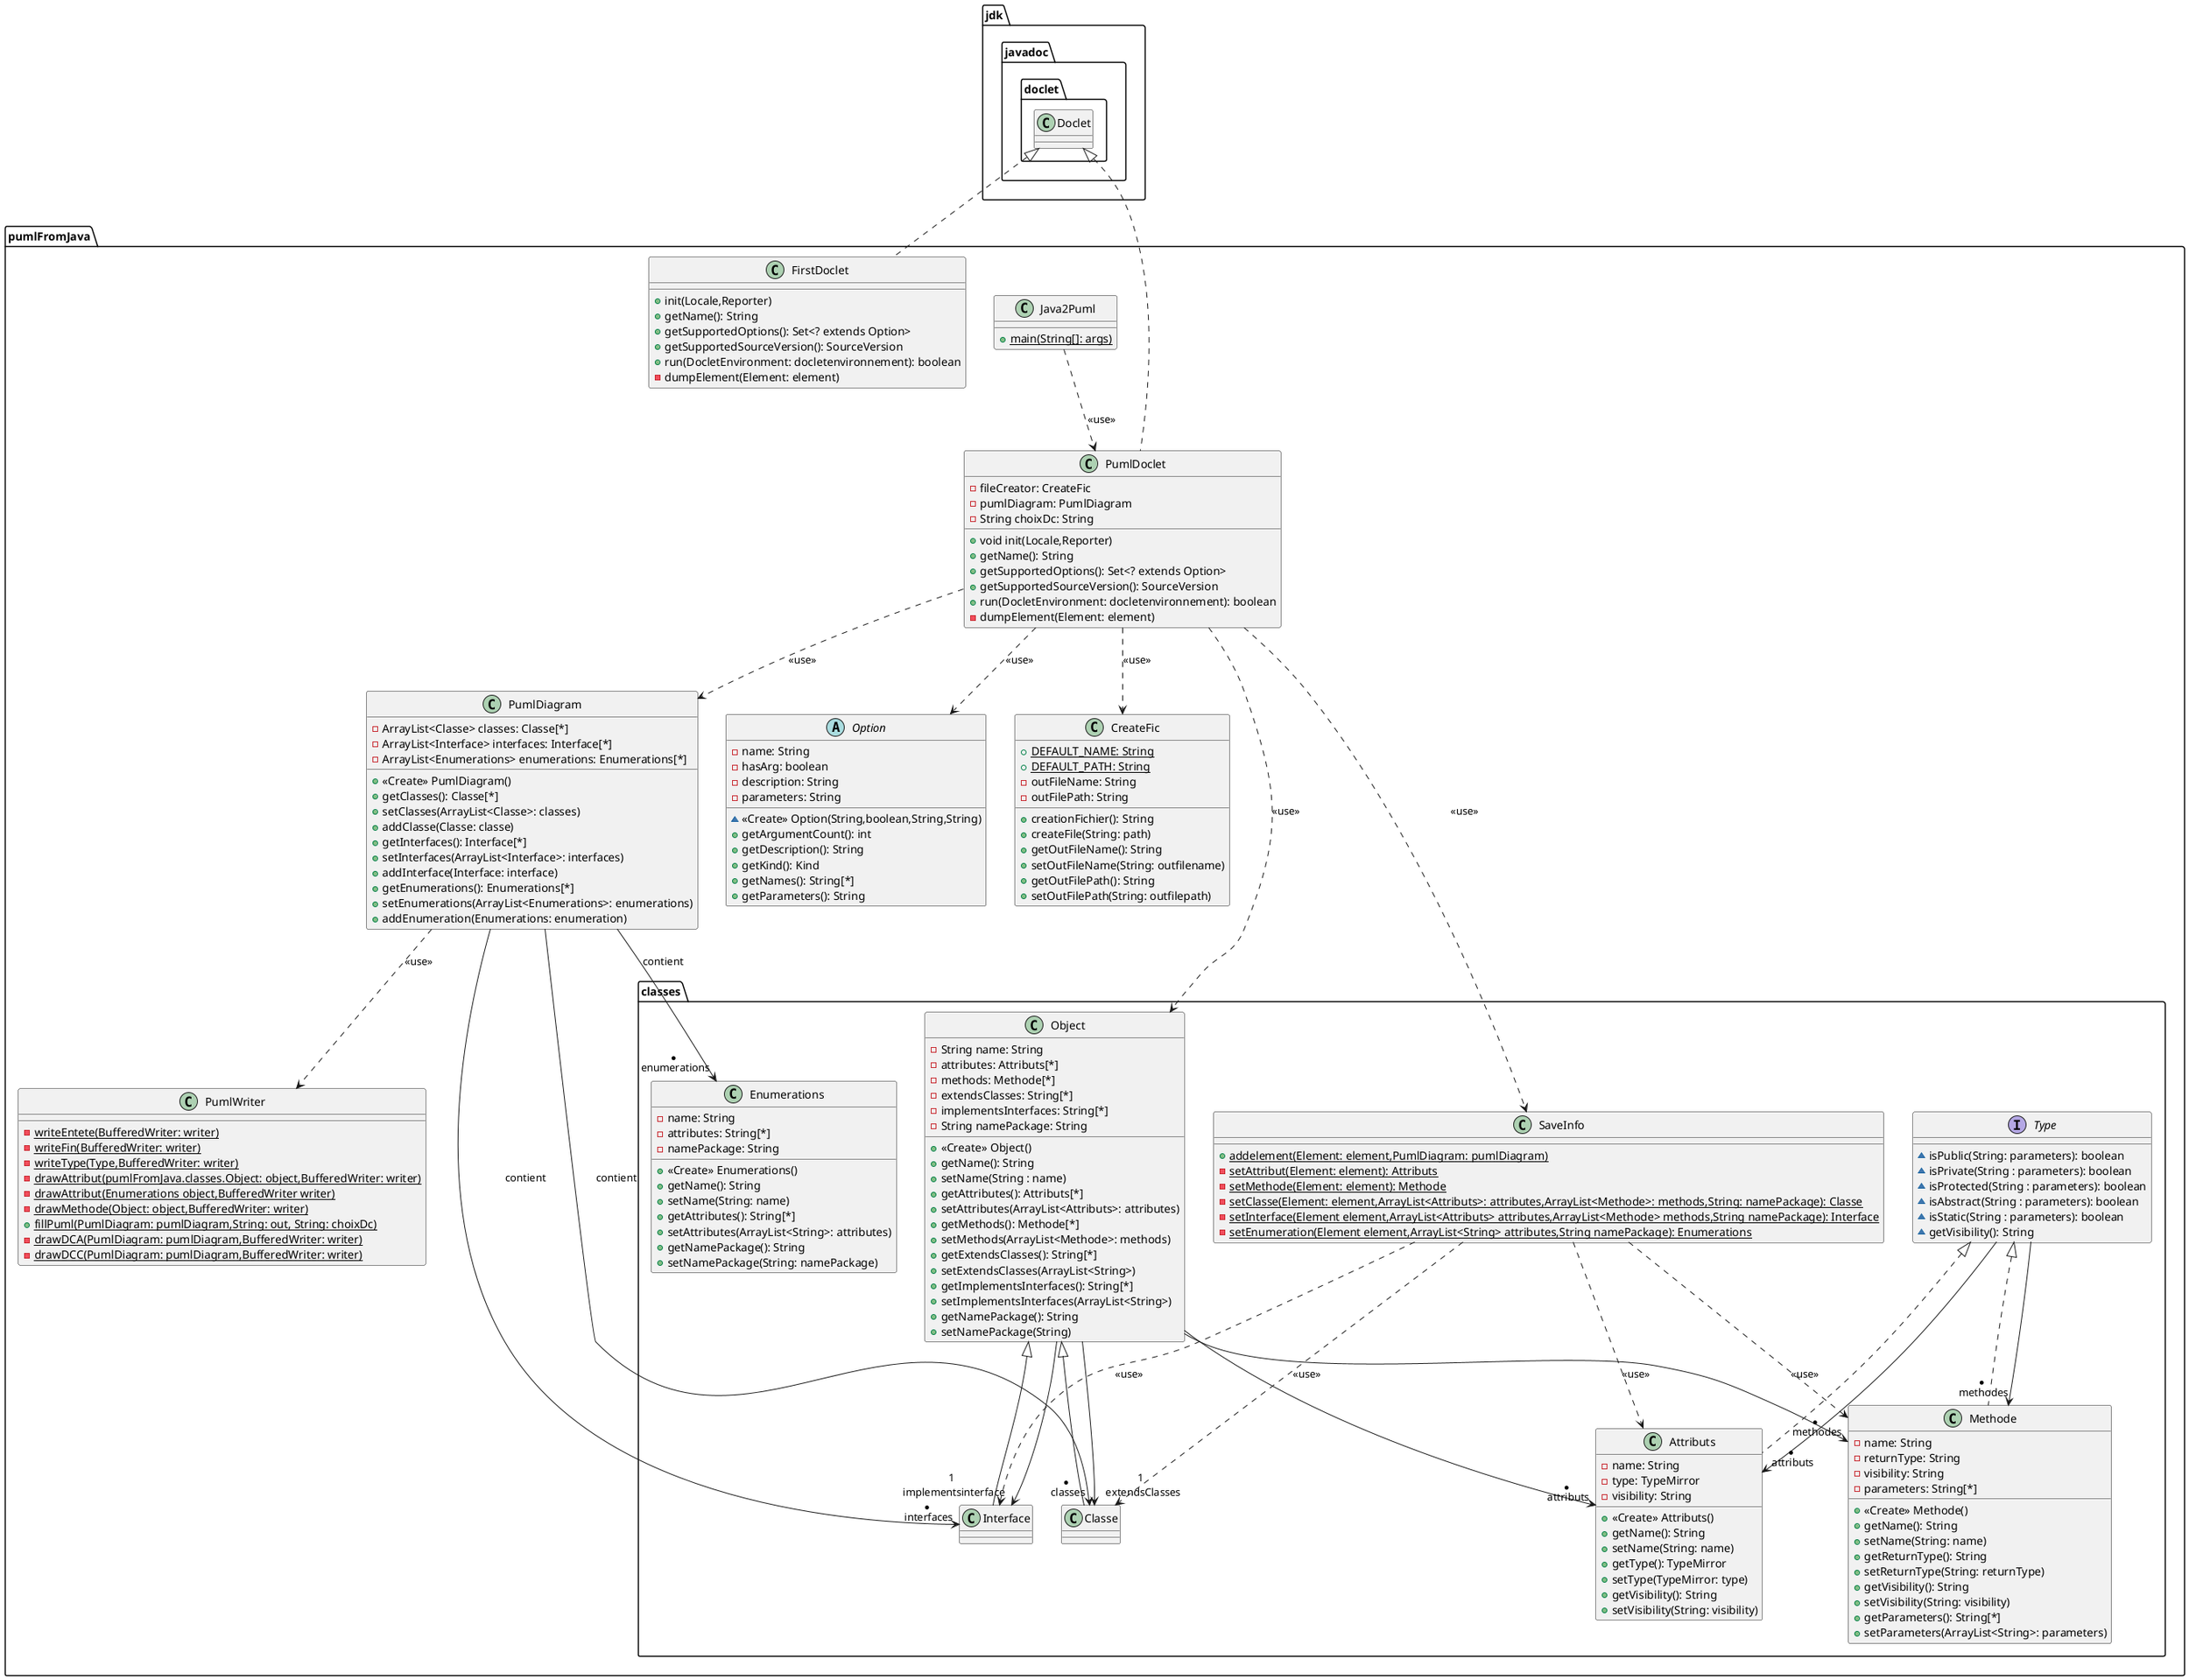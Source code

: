 @startuml
interface pumlFromJava.classes.Type {
~ isPublic(String: parameters): boolean
~ isPrivate(String : parameters): boolean
~ isProtected(String : parameters): boolean
~ isAbstract(String : parameters): boolean
~ isStatic(String : parameters): boolean
~ getVisibility(): String
}
class pumlFromJava.classes.Object {
- String name: String
- attributes: Attributs[*]
- methods: Methode[*]
- extendsClasses: String[*]
- implementsInterfaces: String[*]
- String namePackage: String
+ <<Create>> Object()
+ getName(): String
+ setName(String : name)
+ getAttributes(): Attributs[*]
+ setAttributes(ArrayList<Attributs>: attributes)
+ getMethods(): Methode[*]
+ setMethods(ArrayList<Methode>: methods)
+ getExtendsClasses(): String[*]
+ setExtendsClasses(ArrayList<String>)
+ getImplementsInterfaces(): String[*]
+ setImplementsInterfaces(ArrayList<String>)
+ getNamePackage(): String
+ setNamePackage(String)
}
class pumlFromJava.PumlDiagram {
- ArrayList<Classe> classes: Classe[*]
- ArrayList<Interface> interfaces: Interface[*]
- ArrayList<Enumerations> enumerations: Enumerations[*]
+ <<Create>> PumlDiagram()
+ getClasses(): Classe[*]
+ setClasses(ArrayList<Classe>: classes)
+ addClasse(Classe: classe)
+ getInterfaces(): Interface[*]
+ setInterfaces(ArrayList<Interface>: interfaces)
+ addInterface(Interface: interface)
+ getEnumerations(): Enumerations[*]
+ setEnumerations(ArrayList<Enumerations>: enumerations)
+ addEnumeration(Enumerations: enumeration)
}
class pumlFromJava.classes.Interface {
}
class pumlFromJava.Java2Puml {
+ {static} main(String[]: args)
}
class pumlFromJava.FirstDoclet {
+ init(Locale,Reporter)
+ getName(): String
+ getSupportedOptions(): Set<? extends Option>
+ getSupportedSourceVersion(): SourceVersion
+ run(DocletEnvironment: docletenvironnement): boolean
- dumpElement(Element: element)
}
class pumlFromJava.PumlDoclet {
- fileCreator: CreateFic
- pumlDiagram: PumlDiagram
- String choixDc: String
+ void init(Locale,Reporter)
+ getName(): String
+ getSupportedOptions(): Set<? extends Option>
+ getSupportedSourceVersion(): SourceVersion
+ run(DocletEnvironment: docletenvironnement): boolean
- dumpElement(Element: element)
}
abstract class pumlFromJava.Option {
- name: String
- hasArg: boolean
- description: String
- parameters: String
~ <<Create>> Option(String,boolean,String,String)
+ getArgumentCount(): int
+ getDescription(): String
+ getKind(): Kind
+ getNames(): String[*]
+ getParameters(): String
}
class pumlFromJava.classes.SaveInfo {
+ {static} addelement(Element: element,PumlDiagram: pumlDiagram)
- {static} setAttribut(Element: element): Attributs
- {static} setMethode(Element: element): Methode
- {static} setClasse(Element: element,ArrayList<Attributs>: attributes,ArrayList<Methode>: methods,String: namePackage): Classe
- {static} setInterface(Element element,ArrayList<Attributs> attributes,ArrayList<Methode> methods,String namePackage): Interface
- {static} setEnumeration(Element element,ArrayList<String> attributes,String namePackage): Enumerations
}
class pumlFromJava.PumlWriter {
- {static} writeEntete(BufferedWriter: writer)
- {static} writeFin(BufferedWriter: writer)
- {static} writeType(Type,BufferedWriter: writer)
- {static} drawAttribut(pumlFromJava.classes.Object: object,BufferedWriter: writer)
- {static} drawAttribut(Enumerations object,BufferedWriter writer)
- {static} drawMethode(Object: object,BufferedWriter: writer)
+ {static} fillPuml(PumlDiagram: pumlDiagram,String: out, String: choixDc)
- {static} drawDCA(PumlDiagram: pumlDiagram,BufferedWriter: writer)
- {static} drawDCC(PumlDiagram: pumlDiagram,BufferedWriter: writer)
}
class pumlFromJava.classes.Methode {
- name: String
- returnType: String
- visibility: String
- parameters: String[*]
+ <<Create>> Methode()
+ getName(): String
+ setName(String: name)
+ getReturnType(): String
+ setReturnType(String: returnType)
+ getVisibility(): String
+ setVisibility(String: visibility)
+ getParameters(): String[*]
+ setParameters(ArrayList<String>: parameters)
}
class pumlFromJava.classes.Classe {
}
class pumlFromJava.classes.Attributs {
- name: String
- type: TypeMirror
- visibility: String
+ <<Create>> Attributs()
+ getName(): String
+ setName(String: name)
+ getType(): TypeMirror
+ setType(TypeMirror: type)
+ getVisibility(): String
+ setVisibility(String: visibility)
}
class pumlFromJava.CreateFic {
+ {static} DEFAULT_NAME: String
+ {static} DEFAULT_PATH: String
- outFileName: String
- outFilePath: String
+ creationFichier(): String
+ createFile(String: path)
+ getOutFileName(): String
+ setOutFileName(String: outfilename)
+ getOutFilePath(): String
+ setOutFilePath(String: outfilepath)
}
class pumlFromJava.classes.Enumerations {
- name: String
- attributes: String[*]
- namePackage: String
+ <<Create>> Enumerations()
+ getName(): String
+ setName(String: name)
+ getAttributes(): String[*]
+ setAttributes(ArrayList<String>: attributes)
+ getNamePackage(): String
+ setNamePackage(String: namePackage)
}


pumlFromJava.classes.Object <|-- pumlFromJava.classes.Interface
jdk.javadoc.doclet.Doclet <|.. pumlFromJava.FirstDoclet
jdk.javadoc.doclet.Doclet <|.. pumlFromJava.PumlDoclet
pumlFromJava.PumlDoclet +.. pumlFromJava.PumlDoclet.Option
pumlFromJava.Option <|.. pumlFromJava.PumlDoclet.Option
pumlFromJava.classes.Type <|.. pumlFromJava.classes.Methode
pumlFromJava.classes.Object <|-- pumlFromJava.classes.Classe
pumlFromJava.classes.Type <|.. pumlFromJava.classes.Attributs

pumlFromJava.Java2Puml ..> pumlFromJava.PumlDoclet: <<use>>

pumlFromJava.PumlDoclet ..> pumlFromJava.classes.Object: <<use>>
pumlFromJava.PumlDoclet ..> pumlFromJava.PumlDiagram: <<use>>
pumlFromJava.PumlDoclet ..> pumlFromJava.Option: <<use>>
pumlFromJava.PumlDoclet ..> pumlFromJava.CreateFic: <<use>>
pumlFromJava.PumlDoclet ..> pumlFromJava.classes.SaveInfo: <<use>>

pumlFromJava.PumlDiagram ..> pumlFromJava.PumlWriter: <<use>>
pumlFromJava.PumlDiagram -->"* \n classes" pumlFromJava.classes.Classe: contient
pumlFromJava.PumlDiagram -->"* \n interfaces" pumlFromJava.classes.Interface: contient
pumlFromJava.PumlDiagram -->"* \n enumerations" pumlFromJava.classes.Enumerations: contient

pumlFromJava.classes.Object -->"* \n attributs" pumlFromJava.classes.Attributs
pumlFromJava.classes.Object -->"* \n methodes" pumlFromJava.classes.Methode
pumlFromJava.classes.Object -->"1 \n extendsClasses" pumlFromJava.classes.Classe
pumlFromJava.classes.Object -->"1 \n implementsinterface" pumlFromJava.classes.Interface

pumlFromJava.classes.Type -->"* \n attributs" pumlFromJava.classes.Attributs
pumlFromJava.classes.Type -->"* \n methodes" pumlFromJava.classes.Methode

pumlFromJava.classes.SaveInfo ..> pumlFromJava.classes.Classe: <<use>>
pumlFromJava.classes.SaveInfo ..> pumlFromJava.classes.Interface: <<use>>
pumlFromJava.classes.SaveInfo ..> pumlFromJava.classes.Attributs: <<use>>
pumlFromJava.classes.SaveInfo ..> pumlFromJava.classes.Methode: <<use>>


@enduml